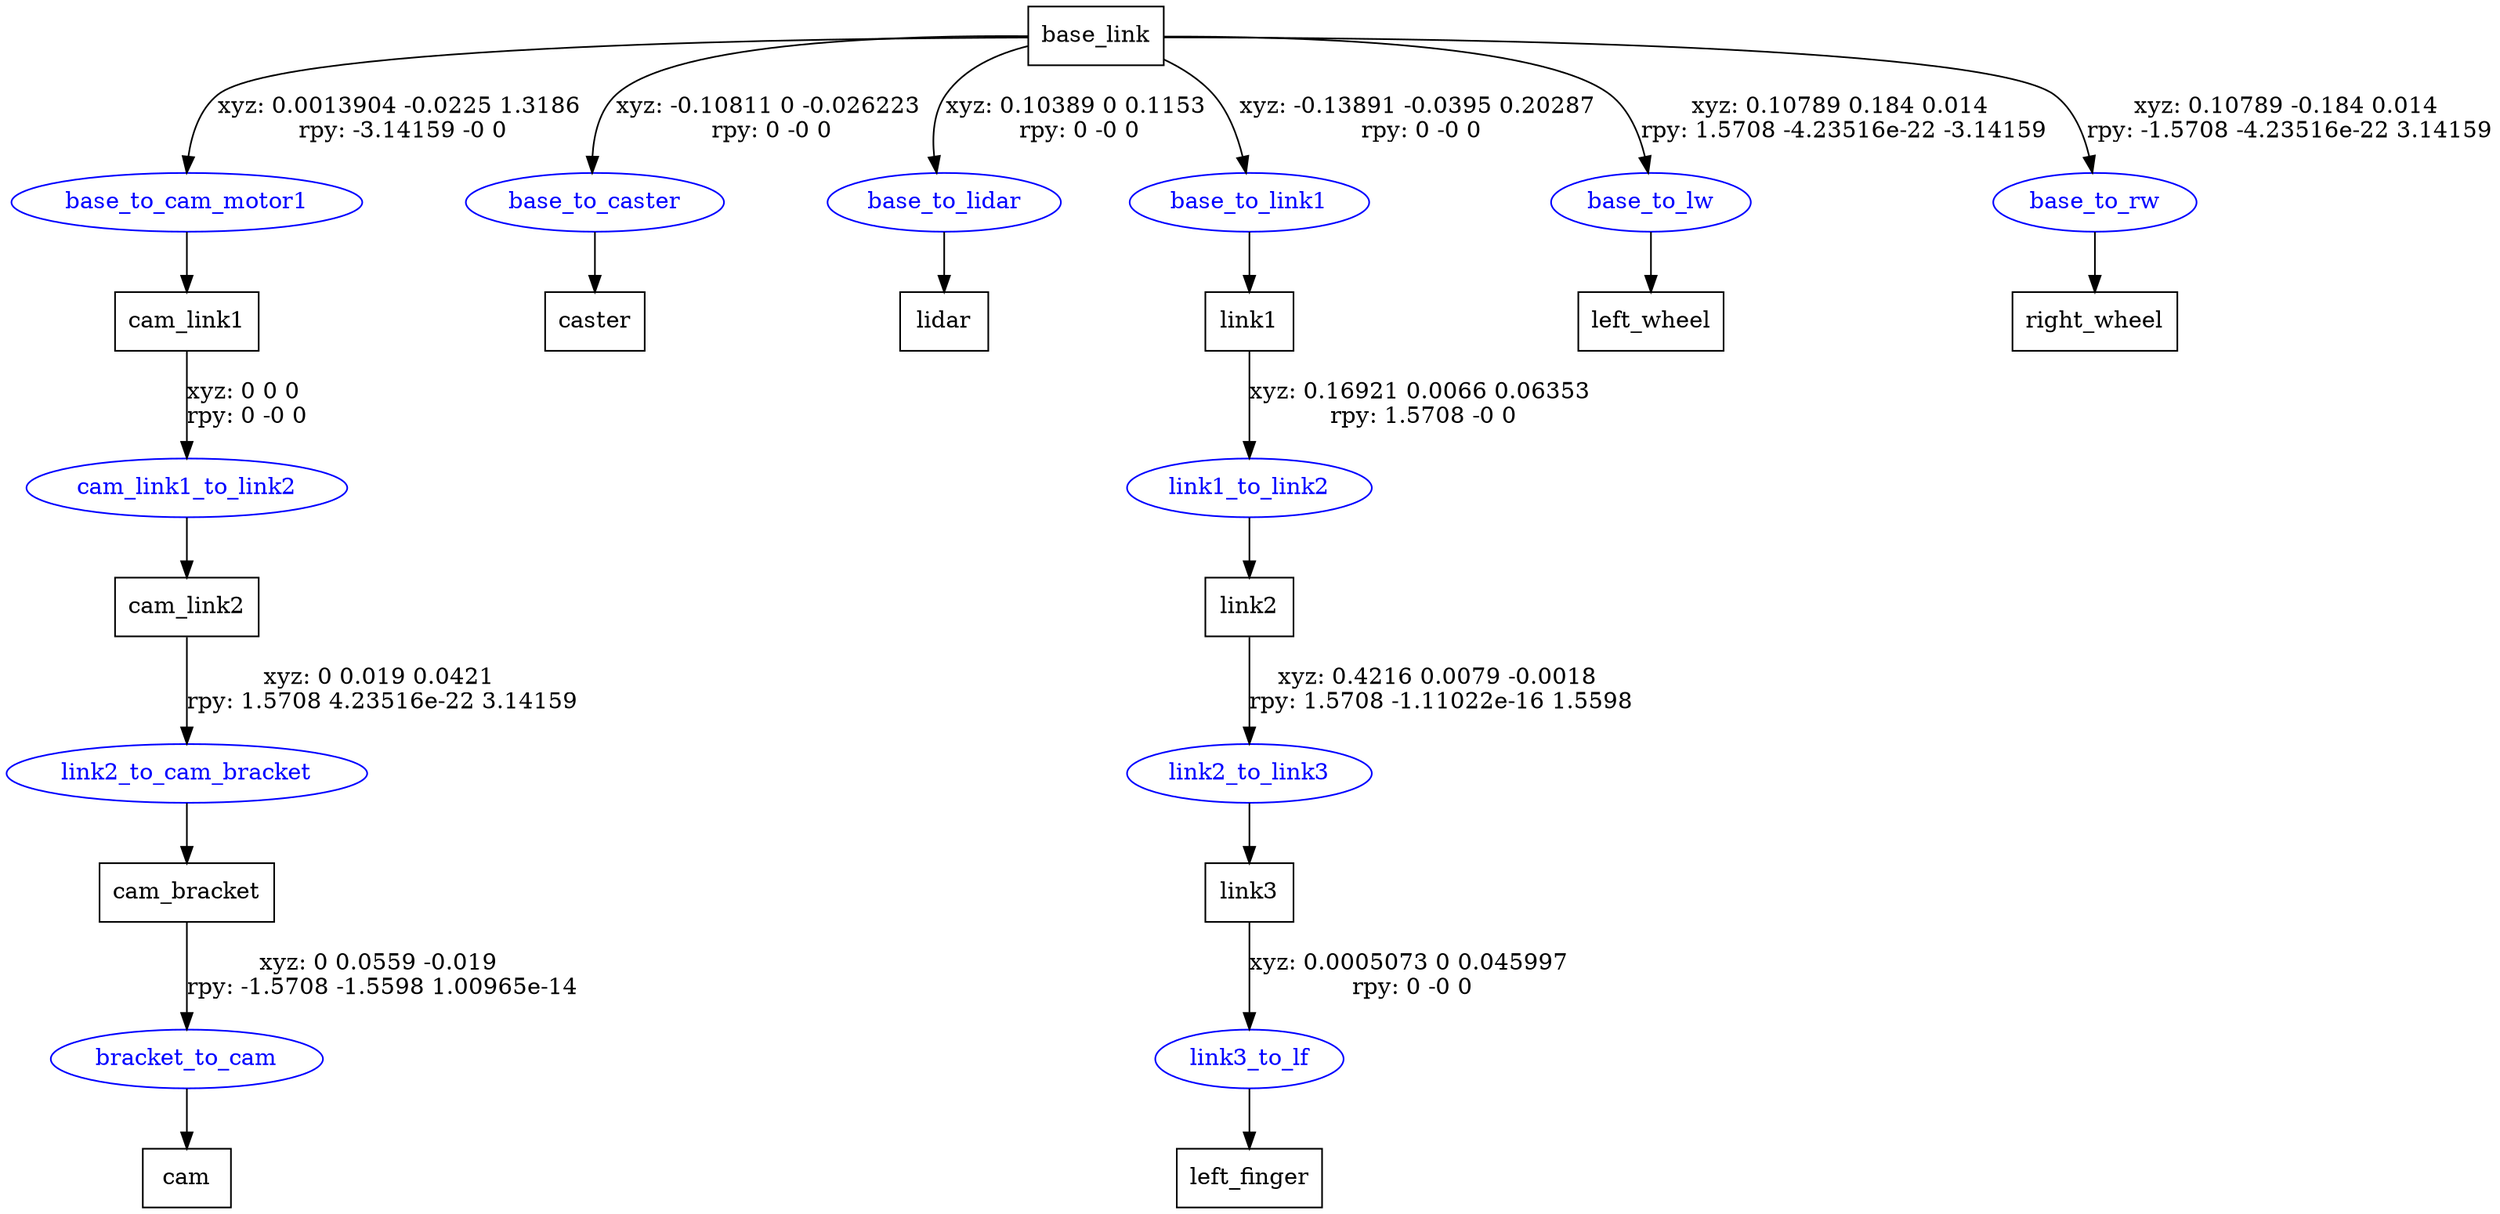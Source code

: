 digraph G {
node [shape=box];
"base_link" [label="base_link"];
"cam_link1" [label="cam_link1"];
"cam_link2" [label="cam_link2"];
"cam_bracket" [label="cam_bracket"];
"cam" [label="cam"];
"caster" [label="caster"];
"lidar" [label="lidar"];
"link1" [label="link1"];
"link2" [label="link2"];
"link3" [label="link3"];
"left_finger" [label="left_finger"];
"left_wheel" [label="left_wheel"];
"right_wheel" [label="right_wheel"];
node [shape=ellipse, color=blue, fontcolor=blue];
"base_link" -> "base_to_cam_motor1" [label="xyz: 0.0013904 -0.0225 1.3186 \nrpy: -3.14159 -0 0"]
"base_to_cam_motor1" -> "cam_link1"
"cam_link1" -> "cam_link1_to_link2" [label="xyz: 0 0 0 \nrpy: 0 -0 0"]
"cam_link1_to_link2" -> "cam_link2"
"cam_link2" -> "link2_to_cam_bracket" [label="xyz: 0 0.019 0.0421 \nrpy: 1.5708 4.23516e-22 3.14159"]
"link2_to_cam_bracket" -> "cam_bracket"
"cam_bracket" -> "bracket_to_cam" [label="xyz: 0 0.0559 -0.019 \nrpy: -1.5708 -1.5598 1.00965e-14"]
"bracket_to_cam" -> "cam"
"base_link" -> "base_to_caster" [label="xyz: -0.10811 0 -0.026223 \nrpy: 0 -0 0"]
"base_to_caster" -> "caster"
"base_link" -> "base_to_lidar" [label="xyz: 0.10389 0 0.1153 \nrpy: 0 -0 0"]
"base_to_lidar" -> "lidar"
"base_link" -> "base_to_link1" [label="xyz: -0.13891 -0.0395 0.20287 \nrpy: 0 -0 0"]
"base_to_link1" -> "link1"
"link1" -> "link1_to_link2" [label="xyz: 0.16921 0.0066 0.06353 \nrpy: 1.5708 -0 0"]
"link1_to_link2" -> "link2"
"link2" -> "link2_to_link3" [label="xyz: 0.4216 0.0079 -0.0018 \nrpy: 1.5708 -1.11022e-16 1.5598"]
"link2_to_link3" -> "link3"
"link3" -> "link3_to_lf" [label="xyz: 0.0005073 0 0.045997 \nrpy: 0 -0 0"]
"link3_to_lf" -> "left_finger"
"base_link" -> "base_to_lw" [label="xyz: 0.10789 0.184 0.014 \nrpy: 1.5708 -4.23516e-22 -3.14159"]
"base_to_lw" -> "left_wheel"
"base_link" -> "base_to_rw" [label="xyz: 0.10789 -0.184 0.014 \nrpy: -1.5708 -4.23516e-22 3.14159"]
"base_to_rw" -> "right_wheel"
}

